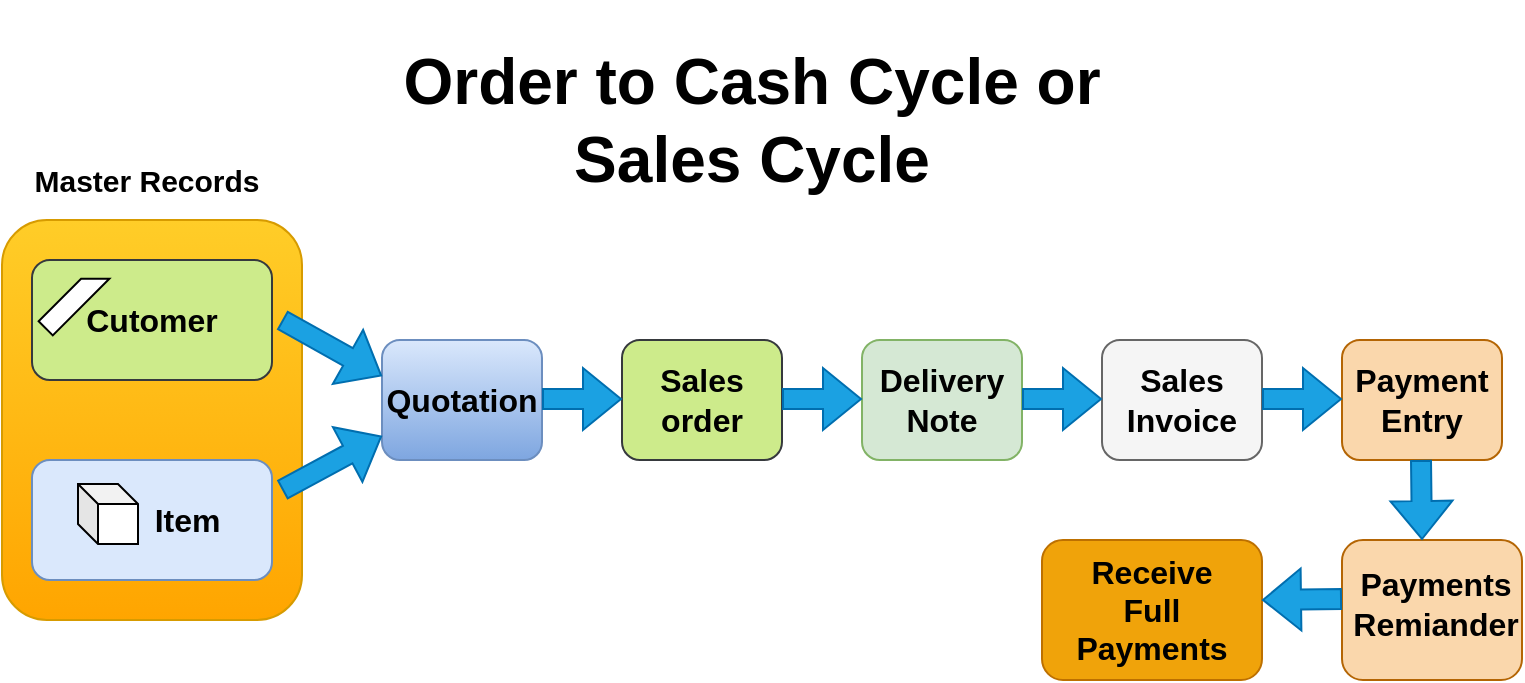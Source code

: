 <mxfile version="16.5.1" type="device"><diagram id="gB2_lyM58fTBda9FalAd" name="Page-1"><mxGraphModel dx="1102" dy="865" grid="1" gridSize="10" guides="1" tooltips="1" connect="1" arrows="1" fold="1" page="1" pageScale="1" pageWidth="850" pageHeight="1100" math="0" shadow="0"><root><mxCell id="0"/><mxCell id="1" parent="0"/><mxCell id="DOoD2oPWEoYp_3VR1bwV-1" value="" style="rounded=1;whiteSpace=wrap;html=1;fillColor=#ffcd28;strokeColor=#d79b00;gradientColor=#ffa500;" parent="1" vertex="1"><mxGeometry x="70" y="170" width="150" height="200" as="geometry"/></mxCell><mxCell id="DOoD2oPWEoYp_3VR1bwV-2" value="&lt;b&gt;&lt;font style=&quot;font-size: 16px&quot;&gt;Cutomer&lt;/font&gt;&lt;/b&gt;" style="rounded=1;whiteSpace=wrap;html=1;fillColor=#cdeb8b;strokeColor=#36393d;" parent="1" vertex="1"><mxGeometry x="85" y="190" width="120" height="60" as="geometry"/></mxCell><mxCell id="DOoD2oPWEoYp_3VR1bwV-3" value="&lt;b&gt;&lt;font style=&quot;font-size: 16px&quot;&gt;&amp;nbsp; &amp;nbsp; &amp;nbsp; &amp;nbsp; Item&lt;/font&gt;&lt;/b&gt;" style="rounded=1;whiteSpace=wrap;html=1;fillColor=#dae8fc;strokeColor=#6c8ebf;" parent="1" vertex="1"><mxGeometry x="85" y="290" width="120" height="60" as="geometry"/></mxCell><mxCell id="DOoD2oPWEoYp_3VR1bwV-5" value="" style="shape=cube;whiteSpace=wrap;html=1;boundedLbl=1;backgroundOutline=1;darkOpacity=0.05;darkOpacity2=0.1;fontSize=16;size=10;" parent="1" vertex="1"><mxGeometry x="108" y="302" width="30" height="30" as="geometry"/></mxCell><mxCell id="DOoD2oPWEoYp_3VR1bwV-6" value="" style="shape=card;whiteSpace=wrap;html=1;fontSize=16;rotation=45;" parent="1" vertex="1"><mxGeometry x="101" y="190" width="10" height="40" as="geometry"/></mxCell><mxCell id="DOoD2oPWEoYp_3VR1bwV-7" value="" style="rounded=1;whiteSpace=wrap;html=1;fontSize=16;fillColor=#fad7ac;strokeColor=#b46504;" parent="1" vertex="1"><mxGeometry x="740" y="330" width="90" height="70" as="geometry"/></mxCell><mxCell id="DOoD2oPWEoYp_3VR1bwV-8" value="" style="rounded=1;whiteSpace=wrap;html=1;fontSize=16;fillColor=#fad7ac;strokeColor=#b46504;" parent="1" vertex="1"><mxGeometry x="740" y="230" width="80" height="60" as="geometry"/></mxCell><mxCell id="DOoD2oPWEoYp_3VR1bwV-9" value="" style="rounded=1;whiteSpace=wrap;html=1;fontSize=16;fillColor=#f5f5f5;fontColor=#333333;strokeColor=#666666;" parent="1" vertex="1"><mxGeometry x="620" y="230" width="80" height="60" as="geometry"/></mxCell><mxCell id="DOoD2oPWEoYp_3VR1bwV-10" value="" style="rounded=1;whiteSpace=wrap;html=1;fontSize=16;fillColor=#d5e8d4;strokeColor=#82b366;" parent="1" vertex="1"><mxGeometry x="500" y="230" width="80" height="60" as="geometry"/></mxCell><mxCell id="DOoD2oPWEoYp_3VR1bwV-11" value="" style="rounded=1;whiteSpace=wrap;html=1;fontSize=16;fillColor=#cdeb8b;strokeColor=#36393d;" parent="1" vertex="1"><mxGeometry x="380" y="230" width="80" height="60" as="geometry"/></mxCell><mxCell id="DOoD2oPWEoYp_3VR1bwV-12" value="" style="rounded=1;whiteSpace=wrap;html=1;fontSize=16;fillColor=#dae8fc;gradientColor=#7ea6e0;strokeColor=#6c8ebf;" parent="1" vertex="1"><mxGeometry x="260" y="230" width="80" height="60" as="geometry"/></mxCell><mxCell id="DOoD2oPWEoYp_3VR1bwV-13" value="" style="rounded=1;whiteSpace=wrap;html=1;fontSize=16;fillColor=#f0a30a;fontColor=#000000;strokeColor=#BD7000;" parent="1" vertex="1"><mxGeometry x="590" y="330" width="110" height="70" as="geometry"/></mxCell><mxCell id="DOoD2oPWEoYp_3VR1bwV-14" value="" style="shape=flexArrow;endArrow=classic;html=1;rounded=0;fontSize=16;fillColor=#1ba1e2;strokeColor=#006EAF;entryX=0;entryY=0.5;entryDx=0;entryDy=0;" parent="1" edge="1"><mxGeometry width="50" height="50" relative="1" as="geometry"><mxPoint x="210" y="220" as="sourcePoint"/><mxPoint x="260" y="248" as="targetPoint"/></mxGeometry></mxCell><mxCell id="DOoD2oPWEoYp_3VR1bwV-24" value="" style="shape=flexArrow;endArrow=classic;html=1;rounded=0;fontSize=16;fillColor=#1ba1e2;strokeColor=#006EAF;" parent="1" edge="1"><mxGeometry width="50" height="50" relative="1" as="geometry"><mxPoint x="340" y="259.5" as="sourcePoint"/><mxPoint x="380" y="259.5" as="targetPoint"/></mxGeometry></mxCell><mxCell id="DOoD2oPWEoYp_3VR1bwV-25" value="" style="shape=flexArrow;endArrow=classic;html=1;rounded=0;fontSize=16;fillColor=#1ba1e2;strokeColor=#006EAF;" parent="1" edge="1"><mxGeometry width="50" height="50" relative="1" as="geometry"><mxPoint x="460" y="259.5" as="sourcePoint"/><mxPoint x="500" y="259.5" as="targetPoint"/></mxGeometry></mxCell><mxCell id="DOoD2oPWEoYp_3VR1bwV-26" value="" style="shape=flexArrow;endArrow=classic;html=1;rounded=0;fontSize=16;fillColor=#1ba1e2;strokeColor=#006EAF;" parent="1" edge="1"><mxGeometry width="50" height="50" relative="1" as="geometry"><mxPoint x="580" y="259.5" as="sourcePoint"/><mxPoint x="620" y="259.5" as="targetPoint"/></mxGeometry></mxCell><mxCell id="DOoD2oPWEoYp_3VR1bwV-27" value="" style="shape=flexArrow;endArrow=classic;html=1;rounded=0;fontSize=16;fillColor=#1ba1e2;strokeColor=#006EAF;" parent="1" edge="1"><mxGeometry width="50" height="50" relative="1" as="geometry"><mxPoint x="700" y="259.5" as="sourcePoint"/><mxPoint x="740" y="259.5" as="targetPoint"/></mxGeometry></mxCell><mxCell id="DOoD2oPWEoYp_3VR1bwV-28" value="" style="shape=flexArrow;endArrow=classic;html=1;rounded=0;fontSize=16;fillColor=#1ba1e2;strokeColor=#006EAF;" parent="1" edge="1"><mxGeometry width="50" height="50" relative="1" as="geometry"><mxPoint x="779.5" y="290" as="sourcePoint"/><mxPoint x="780" y="330" as="targetPoint"/></mxGeometry></mxCell><mxCell id="DOoD2oPWEoYp_3VR1bwV-30" value="" style="shape=flexArrow;endArrow=classic;html=1;rounded=0;fontSize=16;fillColor=#1ba1e2;strokeColor=#006EAF;" parent="1" edge="1"><mxGeometry width="50" height="50" relative="1" as="geometry"><mxPoint x="740" y="359.5" as="sourcePoint"/><mxPoint x="700" y="360" as="targetPoint"/></mxGeometry></mxCell><mxCell id="DOoD2oPWEoYp_3VR1bwV-31" value="&lt;b&gt;Quotation&lt;/b&gt;" style="text;html=1;strokeColor=none;fillColor=none;align=center;verticalAlign=middle;whiteSpace=wrap;rounded=0;fontSize=16;" parent="1" vertex="1"><mxGeometry x="270" y="245" width="60" height="30" as="geometry"/></mxCell><mxCell id="DOoD2oPWEoYp_3VR1bwV-32" value="&lt;b&gt;Sales order&lt;/b&gt;" style="text;html=1;strokeColor=none;fillColor=none;align=center;verticalAlign=middle;whiteSpace=wrap;rounded=0;fontSize=16;" parent="1" vertex="1"><mxGeometry x="390" y="245" width="60" height="30" as="geometry"/></mxCell><mxCell id="DOoD2oPWEoYp_3VR1bwV-33" value="&lt;b&gt;Delivery Note&lt;/b&gt;" style="text;html=1;strokeColor=none;fillColor=none;align=center;verticalAlign=middle;whiteSpace=wrap;rounded=0;fontSize=16;" parent="1" vertex="1"><mxGeometry x="510" y="245" width="60" height="30" as="geometry"/></mxCell><mxCell id="DOoD2oPWEoYp_3VR1bwV-34" value="&lt;b&gt;Sales Invoice&lt;/b&gt;" style="text;html=1;strokeColor=none;fillColor=none;align=center;verticalAlign=middle;whiteSpace=wrap;rounded=0;fontSize=16;" parent="1" vertex="1"><mxGeometry x="630" y="245" width="60" height="30" as="geometry"/></mxCell><mxCell id="DOoD2oPWEoYp_3VR1bwV-35" value="&lt;b&gt;Payment Entry&lt;/b&gt;" style="text;html=1;strokeColor=none;fillColor=none;align=center;verticalAlign=middle;whiteSpace=wrap;rounded=0;fontSize=16;" parent="1" vertex="1"><mxGeometry x="750" y="245" width="60" height="30" as="geometry"/></mxCell><mxCell id="DOoD2oPWEoYp_3VR1bwV-36" value="&lt;b&gt;Payments Remiander&lt;/b&gt;" style="text;html=1;strokeColor=none;fillColor=none;align=center;verticalAlign=middle;whiteSpace=wrap;rounded=0;fontSize=16;" parent="1" vertex="1"><mxGeometry x="757" y="347" width="60" height="30" as="geometry"/></mxCell><mxCell id="DOoD2oPWEoYp_3VR1bwV-37" value="&lt;b&gt;Receive Full Payments&lt;/b&gt;" style="text;html=1;strokeColor=none;fillColor=none;align=center;verticalAlign=middle;whiteSpace=wrap;rounded=0;fontSize=16;" parent="1" vertex="1"><mxGeometry x="615" y="350" width="60" height="30" as="geometry"/></mxCell><mxCell id="DOoD2oPWEoYp_3VR1bwV-39" value="&lt;h1&gt;&lt;b&gt;Order to Cash Cycle or Sales Cycle&lt;/b&gt;&lt;/h1&gt;" style="text;html=1;strokeColor=none;fillColor=none;align=center;verticalAlign=middle;whiteSpace=wrap;rounded=0;fontSize=16;" parent="1" vertex="1"><mxGeometry x="250" y="80" width="390" height="80" as="geometry"/></mxCell><mxCell id="33Gem8fzAJrYSszLFQsj-1" value="&lt;b&gt;&lt;font style=&quot;font-size: 15px&quot;&gt;Master Records&lt;/font&gt;&lt;/b&gt;" style="text;html=1;align=center;verticalAlign=middle;resizable=0;points=[];autosize=1;strokeColor=none;fillColor=none;" vertex="1" parent="1"><mxGeometry x="77" y="140" width="130" height="20" as="geometry"/></mxCell><mxCell id="33Gem8fzAJrYSszLFQsj-2" value="" style="shape=flexArrow;endArrow=classic;html=1;rounded=0;fontSize=16;fillColor=#1ba1e2;strokeColor=#006EAF;" edge="1" parent="1"><mxGeometry width="50" height="50" relative="1" as="geometry"><mxPoint x="210" y="305" as="sourcePoint"/><mxPoint x="260" y="278" as="targetPoint"/></mxGeometry></mxCell></root></mxGraphModel></diagram></mxfile>